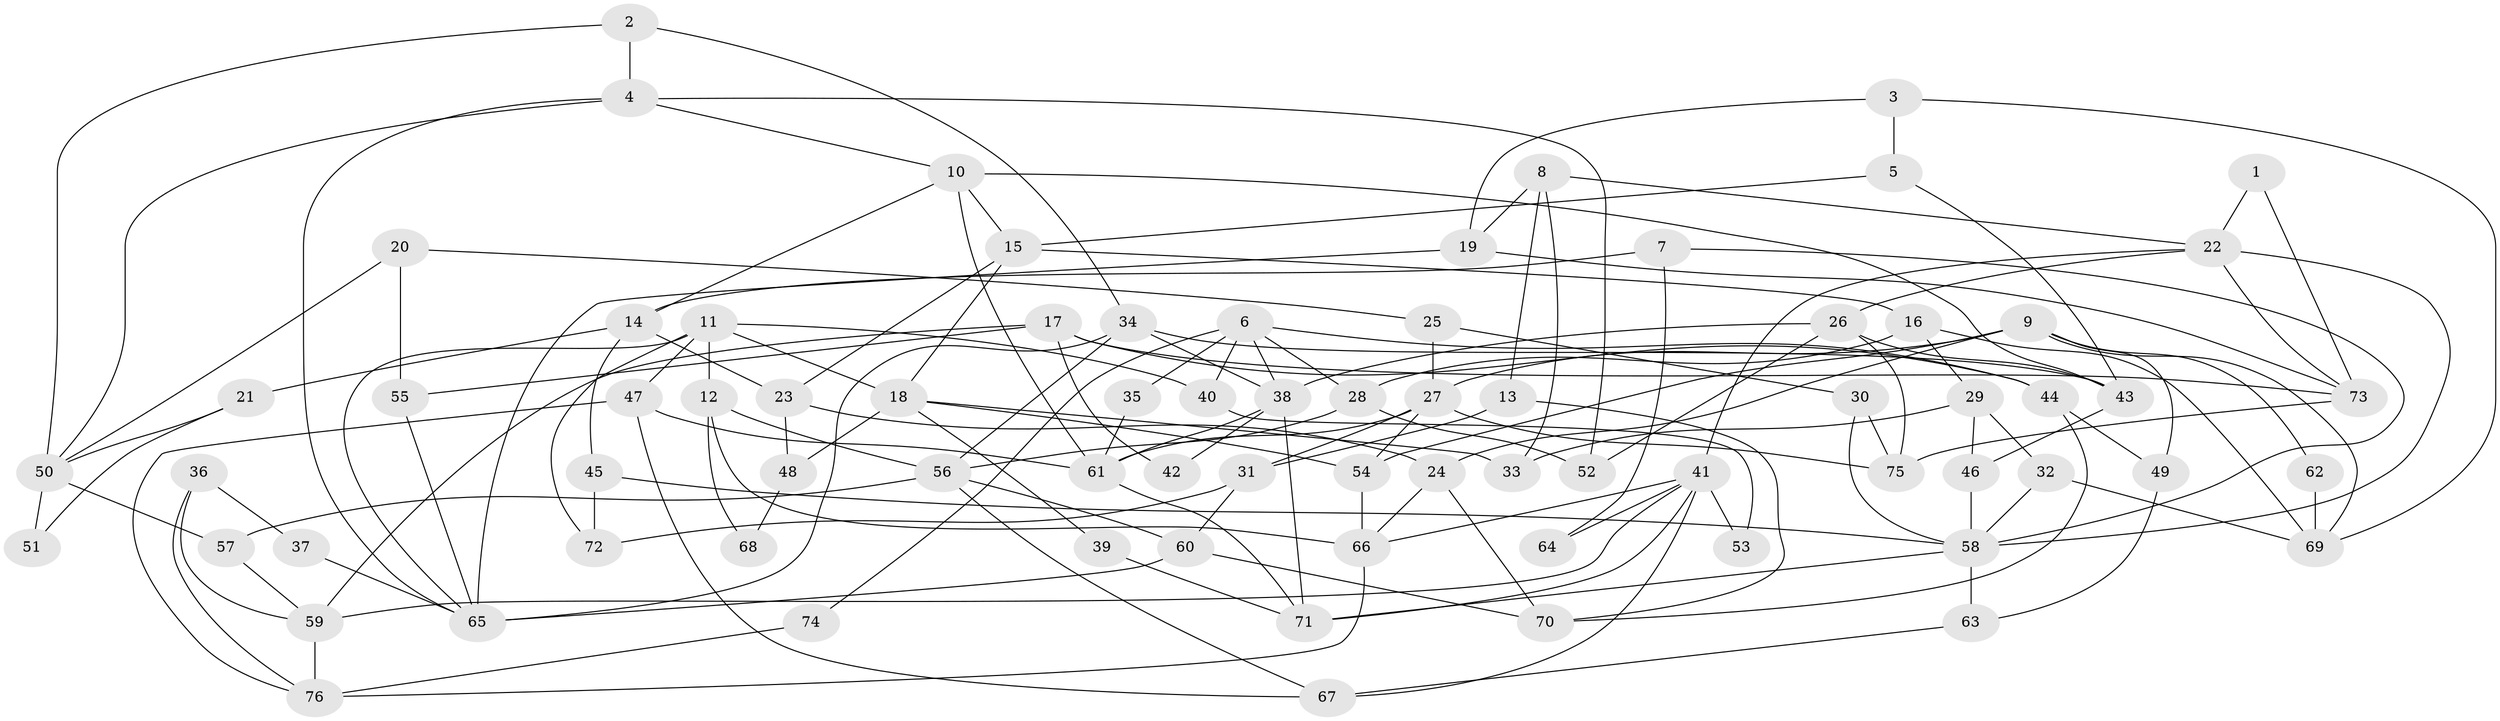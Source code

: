 // coarse degree distribution, {4: 0.15217391304347827, 6: 0.17391304347826086, 5: 0.17391304347826086, 7: 0.13043478260869565, 3: 0.13043478260869565, 11: 0.021739130434782608, 8: 0.06521739130434782, 2: 0.13043478260869565, 9: 0.021739130434782608}
// Generated by graph-tools (version 1.1) at 2025/52/02/27/25 19:52:05]
// undirected, 76 vertices, 152 edges
graph export_dot {
graph [start="1"]
  node [color=gray90,style=filled];
  1;
  2;
  3;
  4;
  5;
  6;
  7;
  8;
  9;
  10;
  11;
  12;
  13;
  14;
  15;
  16;
  17;
  18;
  19;
  20;
  21;
  22;
  23;
  24;
  25;
  26;
  27;
  28;
  29;
  30;
  31;
  32;
  33;
  34;
  35;
  36;
  37;
  38;
  39;
  40;
  41;
  42;
  43;
  44;
  45;
  46;
  47;
  48;
  49;
  50;
  51;
  52;
  53;
  54;
  55;
  56;
  57;
  58;
  59;
  60;
  61;
  62;
  63;
  64;
  65;
  66;
  67;
  68;
  69;
  70;
  71;
  72;
  73;
  74;
  75;
  76;
  1 -- 22;
  1 -- 73;
  2 -- 34;
  2 -- 50;
  2 -- 4;
  3 -- 19;
  3 -- 5;
  3 -- 69;
  4 -- 65;
  4 -- 10;
  4 -- 50;
  4 -- 52;
  5 -- 15;
  5 -- 43;
  6 -- 38;
  6 -- 28;
  6 -- 35;
  6 -- 40;
  6 -- 44;
  6 -- 74;
  7 -- 14;
  7 -- 58;
  7 -- 64;
  8 -- 13;
  8 -- 22;
  8 -- 19;
  8 -- 33;
  9 -- 69;
  9 -- 27;
  9 -- 24;
  9 -- 49;
  9 -- 54;
  9 -- 62;
  10 -- 15;
  10 -- 14;
  10 -- 43;
  10 -- 61;
  11 -- 12;
  11 -- 65;
  11 -- 18;
  11 -- 40;
  11 -- 47;
  11 -- 72;
  12 -- 66;
  12 -- 56;
  12 -- 68;
  13 -- 31;
  13 -- 70;
  14 -- 45;
  14 -- 21;
  14 -- 23;
  15 -- 16;
  15 -- 23;
  15 -- 18;
  16 -- 29;
  16 -- 69;
  16 -- 28;
  17 -- 55;
  17 -- 44;
  17 -- 42;
  17 -- 59;
  17 -- 73;
  18 -- 33;
  18 -- 39;
  18 -- 48;
  18 -- 54;
  19 -- 73;
  19 -- 65;
  20 -- 50;
  20 -- 25;
  20 -- 55;
  21 -- 50;
  21 -- 51;
  22 -- 26;
  22 -- 41;
  22 -- 58;
  22 -- 73;
  23 -- 24;
  23 -- 48;
  24 -- 66;
  24 -- 70;
  25 -- 30;
  25 -- 27;
  26 -- 75;
  26 -- 43;
  26 -- 38;
  26 -- 52;
  27 -- 61;
  27 -- 54;
  27 -- 31;
  27 -- 75;
  28 -- 52;
  28 -- 56;
  29 -- 33;
  29 -- 46;
  29 -- 32;
  30 -- 58;
  30 -- 75;
  31 -- 60;
  31 -- 72;
  32 -- 58;
  32 -- 69;
  34 -- 65;
  34 -- 56;
  34 -- 38;
  34 -- 43;
  35 -- 61;
  36 -- 59;
  36 -- 76;
  36 -- 37;
  37 -- 65;
  38 -- 42;
  38 -- 61;
  38 -- 71;
  39 -- 71;
  40 -- 53;
  41 -- 71;
  41 -- 59;
  41 -- 53;
  41 -- 64;
  41 -- 66;
  41 -- 67;
  43 -- 46;
  44 -- 49;
  44 -- 70;
  45 -- 58;
  45 -- 72;
  46 -- 58;
  47 -- 61;
  47 -- 67;
  47 -- 76;
  48 -- 68;
  49 -- 63;
  50 -- 57;
  50 -- 51;
  54 -- 66;
  55 -- 65;
  56 -- 67;
  56 -- 57;
  56 -- 60;
  57 -- 59;
  58 -- 71;
  58 -- 63;
  59 -- 76;
  60 -- 70;
  60 -- 65;
  61 -- 71;
  62 -- 69;
  63 -- 67;
  66 -- 76;
  73 -- 75;
  74 -- 76;
}
